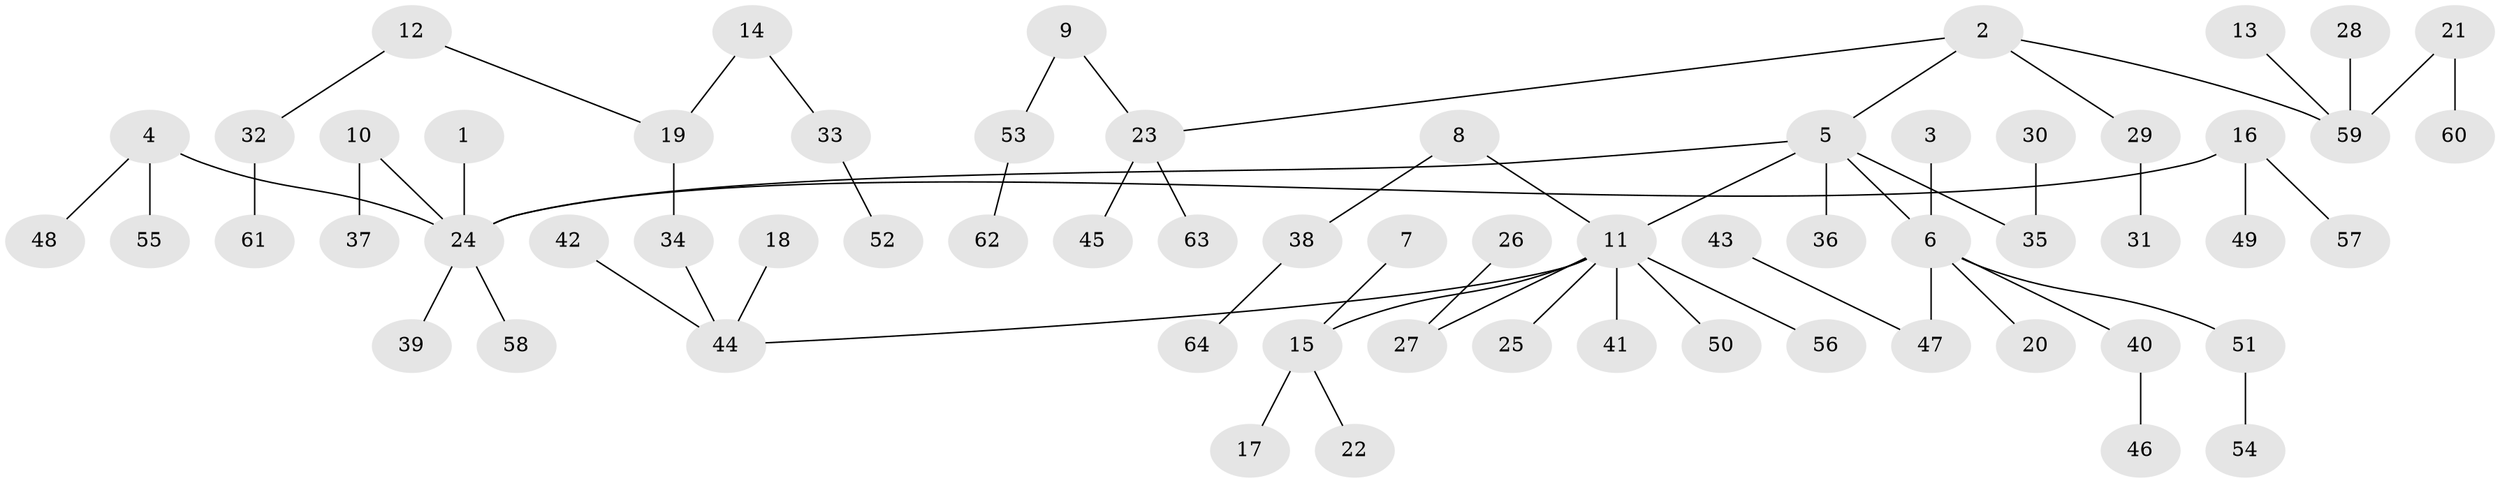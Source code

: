 // original degree distribution, {9: 0.009433962264150943, 5: 0.05660377358490566, 4: 0.03773584905660377, 1: 0.5377358490566038, 11: 0.009433962264150943, 2: 0.22641509433962265, 3: 0.12264150943396226}
// Generated by graph-tools (version 1.1) at 2025/37/03/04/25 23:37:19]
// undirected, 64 vertices, 63 edges
graph export_dot {
  node [color=gray90,style=filled];
  1;
  2;
  3;
  4;
  5;
  6;
  7;
  8;
  9;
  10;
  11;
  12;
  13;
  14;
  15;
  16;
  17;
  18;
  19;
  20;
  21;
  22;
  23;
  24;
  25;
  26;
  27;
  28;
  29;
  30;
  31;
  32;
  33;
  34;
  35;
  36;
  37;
  38;
  39;
  40;
  41;
  42;
  43;
  44;
  45;
  46;
  47;
  48;
  49;
  50;
  51;
  52;
  53;
  54;
  55;
  56;
  57;
  58;
  59;
  60;
  61;
  62;
  63;
  64;
  1 -- 24 [weight=1.0];
  2 -- 5 [weight=1.0];
  2 -- 23 [weight=1.0];
  2 -- 29 [weight=1.0];
  2 -- 59 [weight=1.0];
  3 -- 6 [weight=1.0];
  4 -- 24 [weight=1.0];
  4 -- 48 [weight=1.0];
  4 -- 55 [weight=1.0];
  5 -- 6 [weight=1.0];
  5 -- 11 [weight=1.0];
  5 -- 24 [weight=1.0];
  5 -- 35 [weight=1.0];
  5 -- 36 [weight=1.0];
  6 -- 20 [weight=1.0];
  6 -- 40 [weight=1.0];
  6 -- 47 [weight=1.0];
  6 -- 51 [weight=1.0];
  7 -- 15 [weight=1.0];
  8 -- 11 [weight=1.0];
  8 -- 38 [weight=1.0];
  9 -- 23 [weight=1.0];
  9 -- 53 [weight=1.0];
  10 -- 24 [weight=1.0];
  10 -- 37 [weight=1.0];
  11 -- 15 [weight=1.0];
  11 -- 25 [weight=1.0];
  11 -- 27 [weight=1.0];
  11 -- 41 [weight=1.0];
  11 -- 44 [weight=1.0];
  11 -- 50 [weight=1.0];
  11 -- 56 [weight=1.0];
  12 -- 19 [weight=1.0];
  12 -- 32 [weight=1.0];
  13 -- 59 [weight=1.0];
  14 -- 19 [weight=1.0];
  14 -- 33 [weight=1.0];
  15 -- 17 [weight=1.0];
  15 -- 22 [weight=1.0];
  16 -- 24 [weight=1.0];
  16 -- 49 [weight=1.0];
  16 -- 57 [weight=1.0];
  18 -- 44 [weight=1.0];
  19 -- 34 [weight=1.0];
  21 -- 59 [weight=1.0];
  21 -- 60 [weight=1.0];
  23 -- 45 [weight=1.0];
  23 -- 63 [weight=1.0];
  24 -- 39 [weight=1.0];
  24 -- 58 [weight=1.0];
  26 -- 27 [weight=1.0];
  28 -- 59 [weight=1.0];
  29 -- 31 [weight=1.0];
  30 -- 35 [weight=1.0];
  32 -- 61 [weight=1.0];
  33 -- 52 [weight=1.0];
  34 -- 44 [weight=1.0];
  38 -- 64 [weight=1.0];
  40 -- 46 [weight=1.0];
  42 -- 44 [weight=1.0];
  43 -- 47 [weight=1.0];
  51 -- 54 [weight=1.0];
  53 -- 62 [weight=1.0];
}
